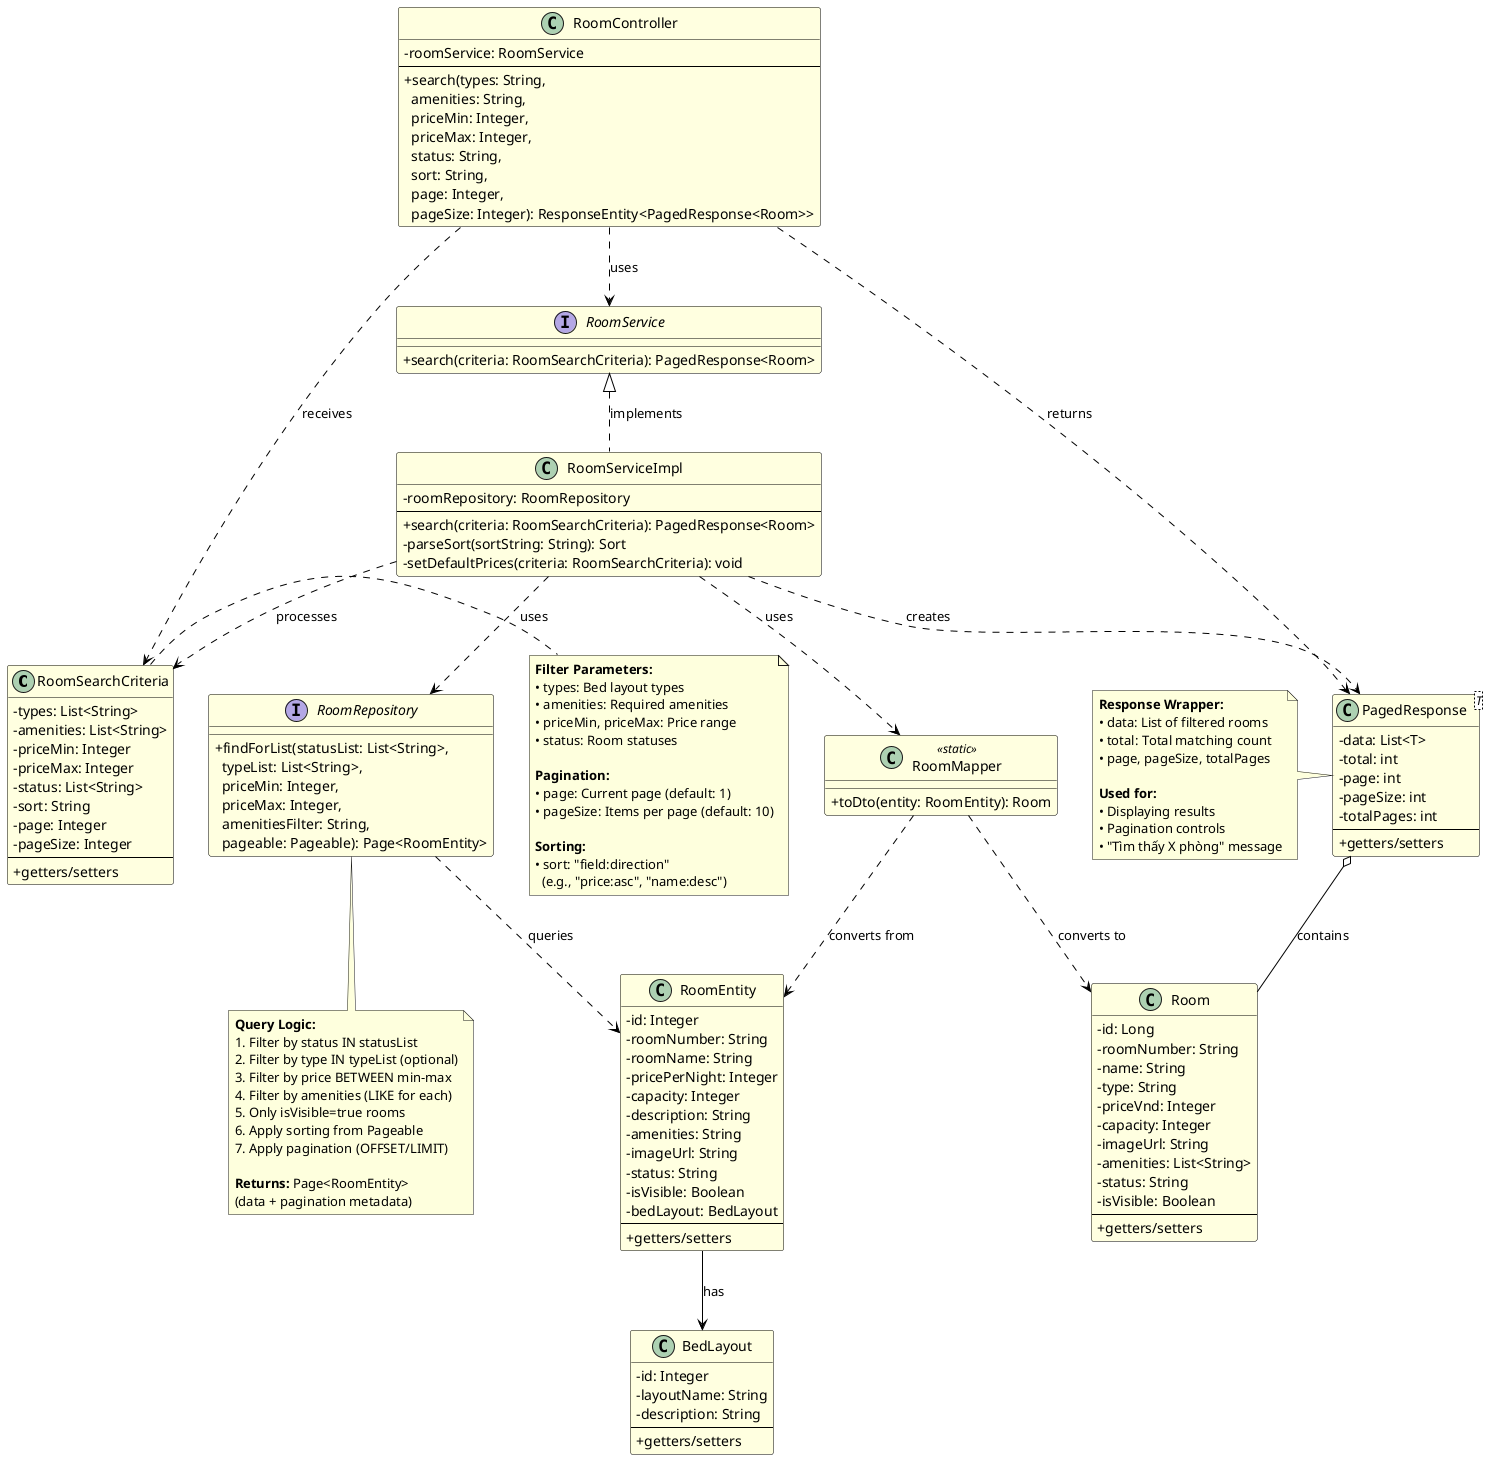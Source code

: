 @startuml view_room_class_diagram

skinparam classAttributeIconSize 0
skinparam class {
    BackgroundColor LightYellow
    BorderColor Black
    ArrowColor Black
}

' ===== DTOs =====
class RoomSearchCriteria {
    - types: List<String>
    - amenities: List<String>
    - priceMin: Integer
    - priceMax: Integer
    - status: List<String>
    - sort: String
    - page: Integer
    - pageSize: Integer
    --
    + getters/setters
}

class Room {
    - id: Long
    - roomNumber: String
    - name: String
    - type: String
    - priceVnd: Integer
    - capacity: Integer
    - imageUrl: String
    - amenities: List<String>
    - status: String
    - isVisible: Boolean
    --
    + getters/setters
}

class "PagedResponse<T>" as PagedResponse {
    - data: List<T>
    - total: int
    - page: int
    - pageSize: int
    - totalPages: int
    --
    + getters/setters
}

' ===== Controller =====
class RoomController {
    - roomService: RoomService
    --
    + search(types: String,\n  amenities: String,\n  priceMin: Integer,\n  priceMax: Integer,\n  status: String,\n  sort: String,\n  page: Integer,\n  pageSize: Integer): ResponseEntity<PagedResponse<Room>>
}

' ===== Service Interface =====
interface RoomService {
    + search(criteria: RoomSearchCriteria): PagedResponse<Room>
}

' ===== Service Implementation =====
class RoomServiceImpl {
    - roomRepository: RoomRepository
    --
    + search(criteria: RoomSearchCriteria): PagedResponse<Room>
    - parseSort(sortString: String): Sort
    - setDefaultPrices(criteria: RoomSearchCriteria): void
}

' ===== Repository =====
interface RoomRepository {
    + findForList(statusList: List<String>,\n  typeList: List<String>,\n  priceMin: Integer,\n  priceMax: Integer,\n  amenitiesFilter: String,\n  pageable: Pageable): Page<RoomEntity>
}

' ===== Entity =====
class RoomEntity {
    - id: Integer
    - roomNumber: String
    - roomName: String
    - pricePerNight: Integer
    - capacity: Integer
    - description: String
    - amenities: String
    - imageUrl: String
    - status: String
    - isVisible: Boolean
    - bedLayout: BedLayout
    --
    + getters/setters
}

class BedLayout {
    - id: Integer
    - layoutName: String
    - description: String
    --
    + getters/setters
}

' ===== Mapper =====
class RoomMapper <<static>> {
    + toDto(entity: RoomEntity): Room
}

' ===== Relationships =====
RoomController ..> RoomService : uses
RoomController ..> RoomSearchCriteria : receives
RoomController ..> PagedResponse : returns

RoomService <|.. RoomServiceImpl : implements

RoomServiceImpl ..> RoomRepository : uses
RoomServiceImpl ..> RoomSearchCriteria : processes
RoomServiceImpl ..> PagedResponse : creates
RoomServiceImpl ..> RoomMapper : uses

RoomRepository ..> RoomEntity : queries

RoomEntity --> BedLayout : has

RoomMapper ..> RoomEntity : converts from
RoomMapper ..> Room : converts to

PagedResponse o-- Room : contains

note right of RoomSearchCriteria
  **Filter Parameters:**
  • types: Bed layout types
  • amenities: Required amenities
  • priceMin, priceMax: Price range
  • status: Room statuses
  
  **Pagination:**
  • page: Current page (default: 1)
  • pageSize: Items per page (default: 10)
  
  **Sorting:**
  • sort: "field:direction"
    (e.g., "price:asc", "name:desc")
end note

note bottom of RoomRepository
  **Query Logic:**
  1. Filter by status IN statusList
  2. Filter by type IN typeList (optional)
  3. Filter by price BETWEEN min-max
  4. Filter by amenities (LIKE for each)
  5. Only isVisible=true rooms
  6. Apply sorting from Pageable
  7. Apply pagination (OFFSET/LIMIT)
  
  **Returns:** Page<RoomEntity>
  (data + pagination metadata)
end note

note left of PagedResponse
  **Response Wrapper:**
  • data: List of filtered rooms
  • total: Total matching count
  • page, pageSize, totalPages
  
  **Used for:**
  • Displaying results
  • Pagination controls
  • "Tìm thấy X phòng" message
end note

@enduml

